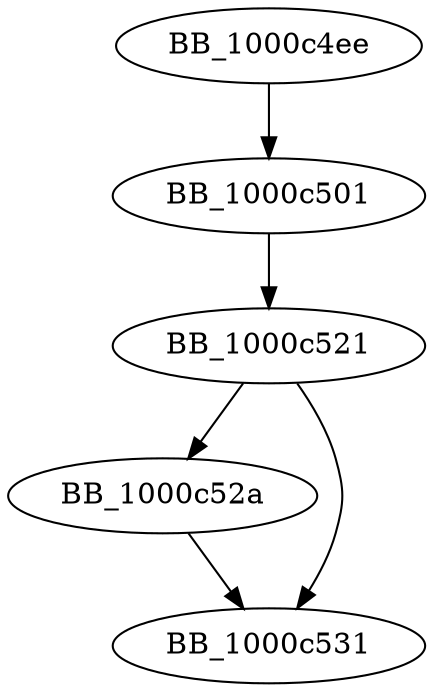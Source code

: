 DiGraph ___crtLCMapStringA{
BB_1000c4ee->BB_1000c501
BB_1000c501->BB_1000c521
BB_1000c521->BB_1000c52a
BB_1000c521->BB_1000c531
BB_1000c52a->BB_1000c531
}
